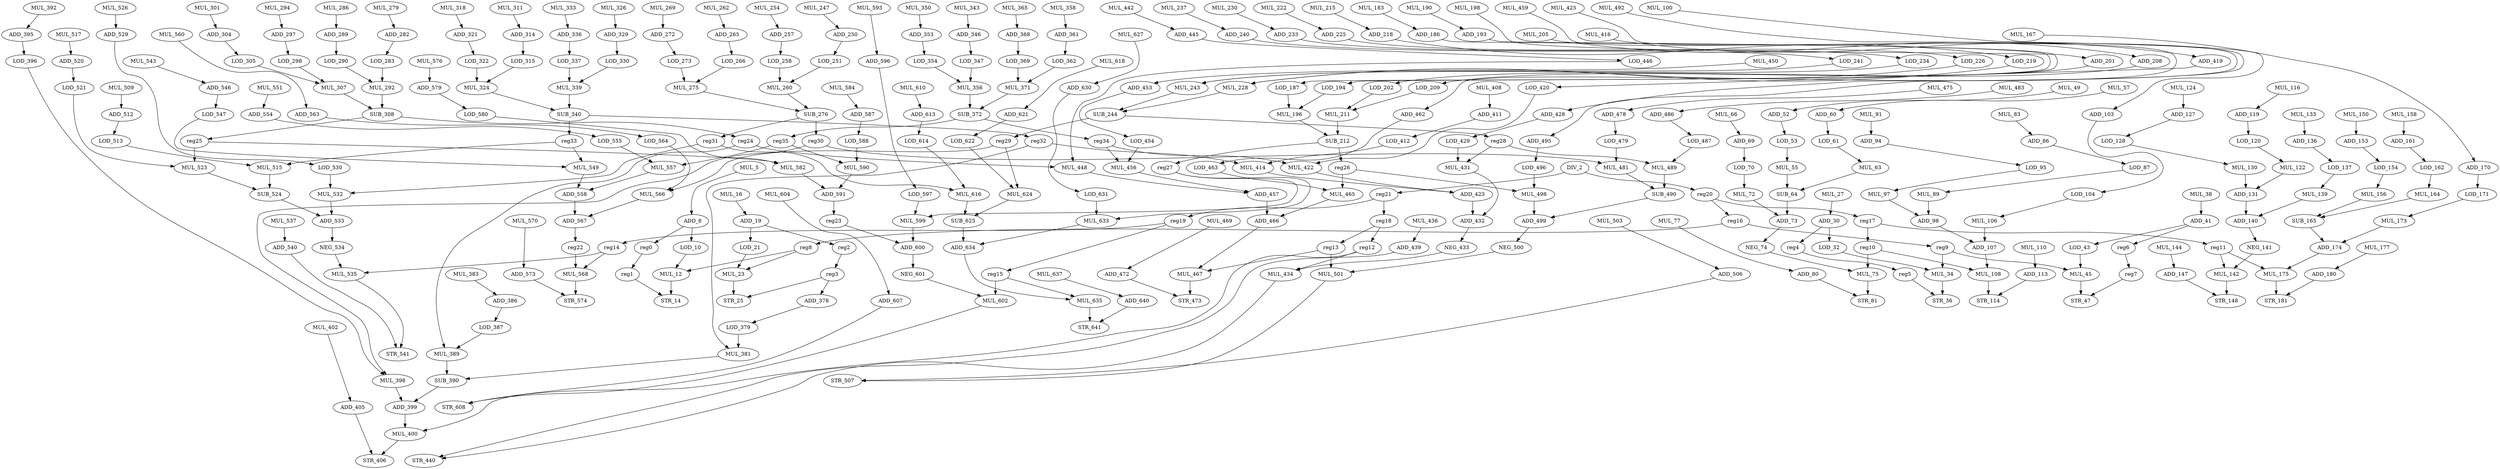 digraph G {
    DIV_2;
    reg20;
    reg21;
    MUL_5;
    ADD_8;
    LOD_10;
    reg0;
    MUL_12;
    STR_14;
    MUL_16;
    ADD_19;
    LOD_21;
    reg2;
    MUL_23;
    STR_25;
    MUL_27;
    ADD_30;
    LOD_32;
    reg4;
    MUL_34;
    STR_36;
    MUL_38;
    ADD_41;
    LOD_43;
    reg6;
    MUL_45;
    STR_47;
    MUL_49;
    ADD_52;
    LOD_53;
    MUL_55;
    SUB_64;
    MUL_57;
    ADD_60;
    LOD_61;
    MUL_63;
    ADD_73;
    MUL_66;
    ADD_69;
    LOD_70;
    MUL_72;
    NEG_74;
    MUL_75;
    STR_81;
    MUL_77;
    ADD_80;
    MUL_83;
    ADD_86;
    LOD_87;
    MUL_89;
    ADD_98;
    MUL_91;
    ADD_94;
    LOD_95;
    MUL_97;
    ADD_107;
    MUL_100;
    ADD_103;
    LOD_104;
    MUL_106;
    MUL_108;
    STR_114;
    MUL_110;
    ADD_113;
    MUL_116;
    ADD_119;
    LOD_120;
    MUL_122;
    ADD_131;
    MUL_124;
    ADD_127;
    LOD_128;
    MUL_130;
    ADD_140;
    MUL_133;
    ADD_136;
    LOD_137;
    MUL_139;
    NEG_141;
    MUL_142;
    STR_148;
    MUL_144;
    ADD_147;
    MUL_150;
    ADD_153;
    LOD_154;
    MUL_156;
    SUB_165;
    MUL_158;
    ADD_161;
    LOD_162;
    MUL_164;
    ADD_174;
    MUL_167;
    ADD_170;
    LOD_171;
    MUL_173;
    MUL_175;
    STR_181;
    MUL_177;
    ADD_180;
    MUL_183;
    ADD_186;
    LOD_187;
    MUL_196;
    MUL_190;
    ADD_193;
    LOD_194;
    SUB_212;
    MUL_198;
    ADD_201;
    LOD_202;
    MUL_211;
    MUL_205;
    ADD_208;
    LOD_209;
    reg26;
    reg27;
    MUL_215;
    ADD_218;
    LOD_219;
    MUL_228;
    MUL_222;
    ADD_225;
    LOD_226;
    SUB_244;
    MUL_230;
    ADD_233;
    LOD_234;
    MUL_243;
    MUL_237;
    ADD_240;
    LOD_241;
    reg28;
    reg29;
    MUL_247;
    ADD_250;
    LOD_251;
    MUL_260;
    MUL_254;
    ADD_257;
    LOD_258;
    SUB_276;
    MUL_262;
    ADD_265;
    LOD_266;
    MUL_275;
    MUL_269;
    ADD_272;
    LOD_273;
    reg30;
    reg31;
    MUL_279;
    ADD_282;
    LOD_283;
    MUL_292;
    MUL_286;
    ADD_289;
    LOD_290;
    SUB_308;
    MUL_294;
    ADD_297;
    LOD_298;
    MUL_307;
    MUL_301;
    ADD_304;
    LOD_305;
    reg24;
    reg25;
    MUL_311;
    ADD_314;
    LOD_315;
    MUL_324;
    MUL_318;
    ADD_321;
    LOD_322;
    SUB_340;
    MUL_326;
    ADD_329;
    LOD_330;
    MUL_339;
    MUL_333;
    ADD_336;
    LOD_337;
    reg32;
    reg33;
    MUL_343;
    ADD_346;
    LOD_347;
    MUL_356;
    MUL_350;
    ADD_353;
    LOD_354;
    SUB_372;
    MUL_358;
    ADD_361;
    LOD_362;
    MUL_371;
    MUL_365;
    ADD_368;
    LOD_369;
    reg34;
    reg35;
    ADD_378;
    LOD_379;
    MUL_381;
    SUB_390;
    MUL_383;
    ADD_386;
    LOD_387;
    MUL_389;
    ADD_399;
    MUL_392;
    ADD_395;
    LOD_396;
    MUL_398;
    MUL_400;
    STR_406;
    MUL_402;
    ADD_405;
    MUL_408;
    ADD_411;
    LOD_412;
    MUL_414;
    ADD_423;
    MUL_416;
    ADD_419;
    LOD_420;
    MUL_422;
    ADD_432;
    MUL_425;
    ADD_428;
    LOD_429;
    MUL_431;
    NEG_433;
    MUL_434;
    STR_440;
    MUL_436;
    ADD_439;
    MUL_442;
    ADD_445;
    LOD_446;
    MUL_448;
    ADD_457;
    MUL_450;
    ADD_453;
    LOD_454;
    MUL_456;
    ADD_466;
    MUL_459;
    ADD_462;
    LOD_463;
    MUL_465;
    MUL_467;
    STR_473;
    MUL_469;
    ADD_472;
    MUL_475;
    ADD_478;
    LOD_479;
    MUL_481;
    SUB_490;
    MUL_483;
    ADD_486;
    LOD_487;
    MUL_489;
    ADD_499;
    MUL_492;
    ADD_495;
    LOD_496;
    MUL_498;
    NEG_500;
    MUL_501;
    STR_507;
    MUL_503;
    ADD_506;
    MUL_509;
    ADD_512;
    LOD_513;
    MUL_515;
    SUB_524;
    MUL_517;
    ADD_520;
    LOD_521;
    MUL_523;
    ADD_533;
    MUL_526;
    ADD_529;
    LOD_530;
    MUL_532;
    NEG_534;
    MUL_535;
    STR_541;
    MUL_537;
    ADD_540;
    MUL_543;
    ADD_546;
    LOD_547;
    MUL_549;
    ADD_558;
    MUL_551;
    ADD_554;
    LOD_555;
    MUL_557;
    ADD_567;
    MUL_560;
    ADD_563;
    LOD_564;
    MUL_566;
    reg22;
    MUL_568;
    STR_574;
    MUL_570;
    ADD_573;
    MUL_576;
    ADD_579;
    LOD_580;
    MUL_582;
    ADD_591;
    MUL_584;
    ADD_587;
    LOD_588;
    MUL_590;
    reg23;
    MUL_593;
    ADD_596;
    LOD_597;
    MUL_599;
    ADD_600;
    NEG_601;
    MUL_602;
    STR_608;
    MUL_604;
    ADD_607;
    MUL_610;
    ADD_613;
    LOD_614;
    MUL_616;
    SUB_625;
    MUL_618;
    ADD_621;
    LOD_622;
    MUL_624;
    ADD_634;
    MUL_627;
    ADD_630;
    LOD_631;
    MUL_633;
    MUL_635;
    STR_641;
    MUL_637;
    ADD_640;
    reg16;
    reg17;
    reg8;
    reg9;
    reg10;
    reg11;
    reg18;
    reg19;
    reg12;
    reg13;
    reg14;
    reg15;
    reg1;
    reg3;
    reg5;
    reg7;
    DIV_2 -> reg20 [weight=2];
    DIV_2 -> reg21 [weight=2];
    reg20 -> reg16 [weight=1];
    reg20 -> reg17 [weight=3];
    reg21 -> reg18 [weight=3];
    reg21 -> reg19 [weight=2];
    MUL_5 -> ADD_8 [weight=0];
    ADD_8 -> LOD_10 [weight=0];
    ADD_8 -> reg0 [weight=0];
    LOD_10 -> MUL_12 [weight=0];
    reg0 -> reg1 [weight=0];
    MUL_12 -> STR_14 [weight=4];
    MUL_16 -> ADD_19 [weight=0];
    ADD_19 -> LOD_21 [weight=0];
    ADD_19 -> reg2 [weight=0];
    LOD_21 -> MUL_23 [weight=0];
    reg2 -> reg3 [weight=0];
    MUL_23 -> STR_25 [weight=2];
    MUL_27 -> ADD_30 [weight=0];
    ADD_30 -> LOD_32 [weight=0];
    ADD_30 -> reg4 [weight=0];
    LOD_32 -> MUL_34 [weight=0];
    reg4 -> reg5 [weight=0];
    MUL_34 -> STR_36 [weight=2];
    MUL_38 -> ADD_41 [weight=1];
    ADD_41 -> LOD_43 [weight=0];
    ADD_41 -> reg6 [weight=0];
    LOD_43 -> MUL_45 [weight=0];
    reg6 -> reg7 [weight=0];
    MUL_45 -> STR_47 [weight=2];
    MUL_49 -> ADD_52 [weight=0];
    ADD_52 -> LOD_53 [weight=0];
    LOD_53 -> MUL_55 [weight=0];
    MUL_55 -> SUB_64 [weight=0];
    SUB_64 -> ADD_73 [weight=7];
    MUL_57 -> ADD_60 [weight=0];
    ADD_60 -> LOD_61 [weight=0];
    LOD_61 -> MUL_63 [weight=0];
    MUL_63 -> SUB_64 [weight=0];
    ADD_73 -> NEG_74 [weight=1];
    MUL_66 -> ADD_69 [weight=0];
    ADD_69 -> LOD_70 [weight=7];
    LOD_70 -> MUL_72 [weight=3];
    MUL_72 -> ADD_73 [weight=0];
    NEG_74 -> MUL_75 [weight=0];
    MUL_75 -> STR_81 [weight=9];
    MUL_77 -> ADD_80 [weight=0];
    ADD_80 -> STR_81 [weight=0];
    MUL_83 -> ADD_86 [weight=0];
    ADD_86 -> LOD_87 [weight=0];
    LOD_87 -> MUL_89 [weight=0];
    MUL_89 -> ADD_98 [weight=1];
    ADD_98 -> ADD_107 [weight=0];
    MUL_91 -> ADD_94 [weight=1];
    ADD_94 -> LOD_95 [weight=0];
    LOD_95 -> MUL_97 [weight=0];
    MUL_97 -> ADD_98 [weight=0];
    ADD_107 -> MUL_108 [weight=0];
    MUL_100 -> ADD_103 [weight=0];
    ADD_103 -> LOD_104 [weight=0];
    LOD_104 -> MUL_106 [weight=0];
    MUL_106 -> ADD_107 [weight=2];
    MUL_108 -> STR_114 [weight=2];
    MUL_110 -> ADD_113 [weight=0];
    ADD_113 -> STR_114 [weight=0];
    MUL_116 -> ADD_119 [weight=0];
    ADD_119 -> LOD_120 [weight=0];
    LOD_120 -> MUL_122 [weight=0];
    MUL_122 -> ADD_131 [weight=0];
    ADD_131 -> ADD_140 [weight=0];
    MUL_124 -> ADD_127 [weight=2];
    ADD_127 -> LOD_128 [weight=0];
    LOD_128 -> MUL_130 [weight=0];
    MUL_130 -> ADD_131 [weight=0];
    ADD_140 -> NEG_141 [weight=0];
    MUL_133 -> ADD_136 [weight=0];
    ADD_136 -> LOD_137 [weight=0];
    LOD_137 -> MUL_139 [weight=0];
    MUL_139 -> ADD_140 [weight=0];
    NEG_141 -> MUL_142 [weight=0];
    MUL_142 -> STR_148 [weight=1];
    MUL_144 -> ADD_147 [weight=0];
    ADD_147 -> STR_148 [weight=0];
    MUL_150 -> ADD_153 [weight=2];
    ADD_153 -> LOD_154 [weight=0];
    LOD_154 -> MUL_156 [weight=0];
    MUL_156 -> SUB_165 [weight=0];
    SUB_165 -> ADD_174 [weight=0];
    MUL_158 -> ADD_161 [weight=0];
    ADD_161 -> LOD_162 [weight=0];
    LOD_162 -> MUL_164 [weight=0];
    MUL_164 -> SUB_165 [weight=0];
    ADD_174 -> MUL_175 [weight=0];
    MUL_167 -> ADD_170 [weight=0];
    ADD_170 -> LOD_171 [weight=0];
    LOD_171 -> MUL_173 [weight=0];
    MUL_173 -> ADD_174 [weight=0];
    MUL_175 -> STR_181 [weight=2];
    MUL_177 -> ADD_180 [weight=0];
    ADD_180 -> STR_181 [weight=0];
    MUL_183 -> ADD_186 [weight=0];
    ADD_186 -> LOD_187 [weight=0];
    LOD_187 -> MUL_196 [weight=1];
    MUL_196 -> SUB_212 [weight=3];
    MUL_190 -> ADD_193 [weight=0];
    ADD_193 -> LOD_194 [weight=0];
    LOD_194 -> MUL_196 [weight=1];
    SUB_212 -> reg26 [weight=1];
    SUB_212 -> reg27 [weight=0];
    MUL_198 -> ADD_201 [weight=0];
    ADD_201 -> LOD_202 [weight=0];
    LOD_202 -> MUL_211 [weight=0];
    MUL_211 -> SUB_212 [weight=6];
    MUL_205 -> ADD_208 [weight=0];
    ADD_208 -> LOD_209 [weight=0];
    LOD_209 -> MUL_211 [weight=0];
    reg26 -> MUL_465 [weight=3];
    reg26 -> MUL_498 [weight=0];
    reg27 -> MUL_599 [weight=0];
    reg27 -> MUL_633 [weight=0];
    MUL_215 -> ADD_218 [weight=0];
    ADD_218 -> LOD_219 [weight=0];
    LOD_219 -> MUL_228 [weight=0];
    MUL_228 -> SUB_244 [weight=2];
    MUL_222 -> ADD_225 [weight=0];
    ADD_225 -> LOD_226 [weight=0];
    LOD_226 -> MUL_228 [weight=0];
    SUB_244 -> reg28 [weight=0];
    SUB_244 -> reg29 [weight=10];
    MUL_230 -> ADD_233 [weight=0];
    ADD_233 -> LOD_234 [weight=0];
    LOD_234 -> MUL_243 [weight=0];
    MUL_243 -> SUB_244 [weight=1];
    MUL_237 -> ADD_240 [weight=0];
    ADD_240 -> LOD_241 [weight=0];
    LOD_241 -> MUL_243 [weight=0];
    reg28 -> MUL_431 [weight=0];
    reg28 -> MUL_489 [weight=0];
    reg29 -> MUL_566 [weight=0];
    reg29 -> MUL_624 [weight=0];
    MUL_247 -> ADD_250 [weight=0];
    ADD_250 -> LOD_251 [weight=0];
    LOD_251 -> MUL_260 [weight=0];
    MUL_260 -> SUB_276 [weight=0];
    MUL_254 -> ADD_257 [weight=0];
    ADD_257 -> LOD_258 [weight=0];
    LOD_258 -> MUL_260 [weight=1];
    SUB_276 -> reg30 [weight=20];
    SUB_276 -> reg31 [weight=2];
    MUL_262 -> ADD_265 [weight=0];
    ADD_265 -> LOD_266 [weight=0];
    LOD_266 -> MUL_275 [weight=0];
    MUL_275 -> SUB_276 [weight=0];
    MUL_269 -> ADD_272 [weight=1];
    ADD_272 -> LOD_273 [weight=0];
    LOD_273 -> MUL_275 [weight=0];
    reg30 -> MUL_398 [weight=0];
    reg30 -> MUL_481 [weight=0];
    reg31 -> MUL_532 [weight=0];
    reg31 -> MUL_616 [weight=0];
    MUL_279 -> ADD_282 [weight=0];
    ADD_282 -> LOD_283 [weight=0];
    LOD_283 -> MUL_292 [weight=1];
    MUL_292 -> SUB_308 [weight=3];
    MUL_286 -> ADD_289 [weight=2];
    ADD_289 -> LOD_290 [weight=2];
    LOD_290 -> MUL_292 [weight=0];
    SUB_308 -> reg24 [weight=0];
    SUB_308 -> reg25 [weight=0];
    MUL_294 -> ADD_297 [weight=0];
    ADD_297 -> LOD_298 [weight=0];
    LOD_298 -> MUL_307 [weight=0];
    MUL_307 -> SUB_308 [weight=2];
    MUL_301 -> ADD_304 [weight=0];
    ADD_304 -> LOD_305 [weight=0];
    LOD_305 -> MUL_307 [weight=1];
    reg24 -> MUL_389 [weight=0];
    reg24 -> MUL_448 [weight=0];
    reg25 -> MUL_523 [weight=5];
    reg25 -> MUL_582 [weight=0];
    MUL_311 -> ADD_314 [weight=0];
    ADD_314 -> LOD_315 [weight=2];
    LOD_315 -> MUL_324 [weight=0];
    MUL_324 -> SUB_340 [weight=0];
    MUL_318 -> ADD_321 [weight=0];
    ADD_321 -> LOD_322 [weight=0];
    LOD_322 -> MUL_324 [weight=2];
    SUB_340 -> reg32 [weight=2];
    SUB_340 -> reg33 [weight=3];
    MUL_326 -> ADD_329 [weight=0];
    ADD_329 -> LOD_330 [weight=0];
    LOD_330 -> MUL_339 [weight=0];
    MUL_339 -> SUB_340 [weight=4];
    MUL_333 -> ADD_336 [weight=0];
    ADD_336 -> LOD_337 [weight=0];
    LOD_337 -> MUL_339 [weight=1];
    reg32 -> MUL_381 [weight=0];
    reg32 -> MUL_414 [weight=0];
    reg33 -> MUL_515 [weight=0];
    reg33 -> MUL_549 [weight=0];
    MUL_343 -> ADD_346 [weight=0];
    ADD_346 -> LOD_347 [weight=0];
    LOD_347 -> MUL_356 [weight=0];
    MUL_356 -> SUB_372 [weight=4];
    MUL_350 -> ADD_353 [weight=0];
    ADD_353 -> LOD_354 [weight=0];
    LOD_354 -> MUL_356 [weight=1];
    SUB_372 -> reg34 [weight=12];
    SUB_372 -> reg35 [weight=5];
    MUL_358 -> ADD_361 [weight=0];
    ADD_361 -> LOD_362 [weight=0];
    LOD_362 -> MUL_371 [weight=1];
    MUL_371 -> SUB_372 [weight=0];
    MUL_365 -> ADD_368 [weight=0];
    ADD_368 -> LOD_369 [weight=1];
    LOD_369 -> MUL_371 [weight=4];
    reg34 -> MUL_422 [weight=0];
    reg34 -> MUL_456 [weight=1];
    reg35 -> MUL_557 [weight=0];
    reg35 -> MUL_590 [weight=0];
    ADD_378 -> LOD_379 [weight=0];
    LOD_379 -> MUL_381 [weight=9];
    MUL_381 -> SUB_390 [weight=0];
    SUB_390 -> ADD_399 [weight=0];
    MUL_383 -> ADD_386 [weight=0];
    ADD_386 -> LOD_387 [weight=0];
    LOD_387 -> MUL_389 [weight=0];
    MUL_389 -> SUB_390 [weight=7];
    ADD_399 -> MUL_400 [weight=11];
    MUL_392 -> ADD_395 [weight=0];
    ADD_395 -> LOD_396 [weight=0];
    LOD_396 -> MUL_398 [weight=0];
    MUL_398 -> ADD_399 [weight=0];
    MUL_400 -> STR_406 [weight=0];
    MUL_402 -> ADD_405 [weight=0];
    ADD_405 -> STR_406 [weight=0];
    MUL_408 -> ADD_411 [weight=0];
    ADD_411 -> LOD_412 [weight=0];
    LOD_412 -> MUL_414 [weight=0];
    MUL_414 -> ADD_423 [weight=0];
    ADD_423 -> ADD_432 [weight=10];
    MUL_416 -> ADD_419 [weight=0];
    ADD_419 -> LOD_420 [weight=0];
    LOD_420 -> MUL_422 [weight=0];
    MUL_422 -> ADD_423 [weight=0];
    ADD_432 -> NEG_433 [weight=0];
    MUL_425 -> ADD_428 [weight=0];
    ADD_428 -> LOD_429 [weight=0];
    LOD_429 -> MUL_431 [weight=2];
    MUL_431 -> ADD_432 [weight=0];
    NEG_433 -> MUL_434 [weight=0];
    MUL_434 -> STR_440 [weight=0];
    MUL_436 -> ADD_439 [weight=0];
    ADD_439 -> STR_440 [weight=0];
    MUL_442 -> ADD_445 [weight=0];
    ADD_445 -> LOD_446 [weight=0];
    LOD_446 -> MUL_448 [weight=0];
    MUL_448 -> ADD_457 [weight=0];
    ADD_457 -> ADD_466 [weight=14];
    MUL_450 -> ADD_453 [weight=0];
    ADD_453 -> LOD_454 [weight=0];
    LOD_454 -> MUL_456 [weight=1];
    MUL_456 -> ADD_457 [weight=2];
    ADD_466 -> MUL_467 [weight=0];
    MUL_459 -> ADD_462 [weight=0];
    ADD_462 -> LOD_463 [weight=0];
    LOD_463 -> MUL_465 [weight=0];
    MUL_465 -> ADD_466 [weight=1];
    MUL_467 -> STR_473 [weight=3];
    MUL_469 -> ADD_472 [weight=0];
    ADD_472 -> STR_473 [weight=0];
    MUL_475 -> ADD_478 [weight=0];
    ADD_478 -> LOD_479 [weight=0];
    LOD_479 -> MUL_481 [weight=11];
    MUL_481 -> SUB_490 [weight=0];
    SUB_490 -> ADD_499 [weight=0];
    MUL_483 -> ADD_486 [weight=0];
    ADD_486 -> LOD_487 [weight=0];
    LOD_487 -> MUL_489 [weight=0];
    MUL_489 -> SUB_490 [weight=4];
    ADD_499 -> NEG_500 [weight=0];
    MUL_492 -> ADD_495 [weight=0];
    ADD_495 -> LOD_496 [weight=1];
    LOD_496 -> MUL_498 [weight=2];
    MUL_498 -> ADD_499 [weight=12];
    NEG_500 -> MUL_501 [weight=0];
    MUL_501 -> STR_507 [weight=0];
    MUL_503 -> ADD_506 [weight=0];
    ADD_506 -> STR_507 [weight=0];
    MUL_509 -> ADD_512 [weight=1];
    ADD_512 -> LOD_513 [weight=0];
    LOD_513 -> MUL_515 [weight=0];
    MUL_515 -> SUB_524 [weight=1];
    SUB_524 -> ADD_533 [weight=0];
    MUL_517 -> ADD_520 [weight=0];
    ADD_520 -> LOD_521 [weight=0];
    LOD_521 -> MUL_523 [weight=0];
    MUL_523 -> SUB_524 [weight=0];
    ADD_533 -> NEG_534 [weight=3];
    MUL_526 -> ADD_529 [weight=0];
    ADD_529 -> LOD_530 [weight=0];
    LOD_530 -> MUL_532 [weight=6];
    MUL_532 -> ADD_533 [weight=0];
    NEG_534 -> MUL_535 [weight=0];
    MUL_535 -> STR_541 [weight=0];
    MUL_537 -> ADD_540 [weight=0];
    ADD_540 -> STR_541 [weight=0];
    MUL_543 -> ADD_546 [weight=0];
    ADD_546 -> LOD_547 [weight=0];
    LOD_547 -> MUL_549 [weight=0];
    MUL_549 -> ADD_558 [weight=0];
    ADD_558 -> ADD_567 [weight=7];
    MUL_551 -> ADD_554 [weight=0];
    ADD_554 -> LOD_555 [weight=0];
    LOD_555 -> MUL_557 [weight=0];
    MUL_557 -> ADD_558 [weight=0];
    ADD_567 -> reg22 [weight=0];
    MUL_560 -> ADD_563 [weight=0];
    ADD_563 -> LOD_564 [weight=0];
    LOD_564 -> MUL_566 [weight=0];
    MUL_566 -> ADD_567 [weight=0];
    reg22 -> MUL_568 [weight=1];
    MUL_568 -> STR_574 [weight=5];
    MUL_570 -> ADD_573 [weight=0];
    ADD_573 -> STR_574 [weight=0];
    MUL_576 -> ADD_579 [weight=0];
    ADD_579 -> LOD_580 [weight=0];
    LOD_580 -> MUL_582 [weight=0];
    MUL_582 -> ADD_591 [weight=0];
    ADD_591 -> reg23 [weight=3];
    MUL_584 -> ADD_587 [weight=0];
    ADD_587 -> LOD_588 [weight=0];
    LOD_588 -> MUL_590 [weight=5];
    MUL_590 -> ADD_591 [weight=0];
    reg23 -> ADD_600 [weight=0];
    MUL_593 -> ADD_596 [weight=0];
    ADD_596 -> LOD_597 [weight=0];
    LOD_597 -> MUL_599 [weight=0];
    MUL_599 -> ADD_600 [weight=1];
    ADD_600 -> NEG_601 [weight=1];
    NEG_601 -> MUL_602 [weight=0];
    MUL_602 -> STR_608 [weight=0];
    MUL_604 -> ADD_607 [weight=0];
    ADD_607 -> STR_608 [weight=0];
    MUL_610 -> ADD_613 [weight=0];
    ADD_613 -> LOD_614 [weight=0];
    LOD_614 -> MUL_616 [weight=0];
    MUL_616 -> SUB_625 [weight=0];
    SUB_625 -> ADD_634 [weight=7];
    MUL_618 -> ADD_621 [weight=0];
    ADD_621 -> LOD_622 [weight=0];
    LOD_622 -> MUL_624 [weight=0];
    MUL_624 -> SUB_625 [weight=0];
    ADD_634 -> MUL_635 [weight=0];
    MUL_627 -> ADD_630 [weight=0];
    ADD_630 -> LOD_631 [weight=0];
    LOD_631 -> MUL_633 [weight=6];
    MUL_633 -> ADD_634 [weight=0];
    MUL_635 -> STR_641 [weight=5];
    MUL_637 -> ADD_640 [weight=0];
    ADD_640 -> STR_641 [weight=2];
    reg16 -> reg8 [weight=0];
    reg16 -> reg9 [weight=1];
    reg17 -> reg10 [weight=4];
    reg17 -> reg11 [weight=0];
    reg8 -> MUL_12 [weight=0];
    reg8 -> MUL_23 [weight=0];
    reg9 -> MUL_34 [weight=4];
    reg9 -> MUL_45 [weight=3];
    reg10 -> MUL_75 [weight=2];
    reg10 -> MUL_108 [weight=0];
    reg11 -> MUL_142 [weight=0];
    reg11 -> MUL_175 [weight=0];
    reg18 -> reg12 [weight=0];
    reg18 -> reg13 [weight=0];
    reg19 -> reg14 [weight=0];
    reg19 -> reg15 [weight=0];
    reg12 -> MUL_400 [weight=0];
    reg12 -> MUL_434 [weight=0];
    reg13 -> MUL_467 [weight=0];
    reg13 -> MUL_501 [weight=3];
    reg14 -> MUL_535 [weight=0];
    reg14 -> MUL_568 [weight=0];
    reg15 -> MUL_602 [weight=3];
    reg15 -> MUL_635 [weight=0];
    reg1 -> STR_14 [weight=0];
    reg3 -> STR_25 [weight=0];
    reg3 -> ADD_378 [weight=0];
    reg5 -> STR_36 [weight=0];
    reg7 -> STR_47 [weight=0];
}
